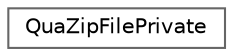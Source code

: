 digraph "Graphical Class Hierarchy"
{
 // LATEX_PDF_SIZE
  bgcolor="transparent";
  edge [fontname=Helvetica,fontsize=10,labelfontname=Helvetica,labelfontsize=10];
  node [fontname=Helvetica,fontsize=10,shape=box,height=0.2,width=0.4];
  rankdir="LR";
  Node0 [label="QuaZipFilePrivate",height=0.2,width=0.4,color="grey40", fillcolor="white", style="filled",URL="$classQuaZipFilePrivate.html",tooltip="The implementation class for QuaZip."];
}
